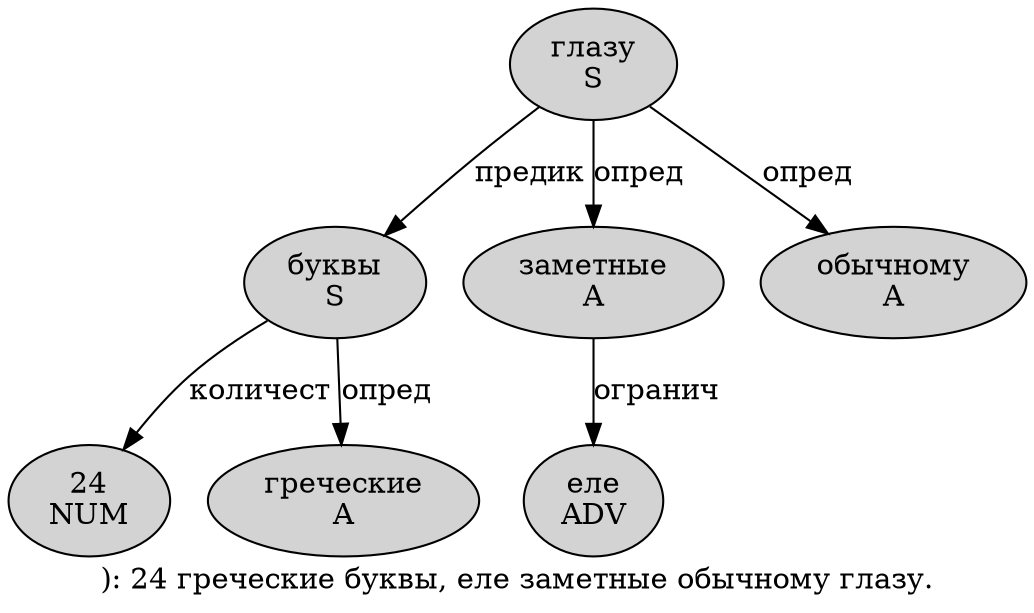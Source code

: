 digraph SENTENCE_977 {
	graph [label="): 24 греческие буквы, еле заметные обычному глазу."]
	node [style=filled]
		2 [label="24
NUM" color="" fillcolor=lightgray penwidth=1 shape=ellipse]
		3 [label="греческие
A" color="" fillcolor=lightgray penwidth=1 shape=ellipse]
		4 [label="буквы
S" color="" fillcolor=lightgray penwidth=1 shape=ellipse]
		6 [label="еле
ADV" color="" fillcolor=lightgray penwidth=1 shape=ellipse]
		7 [label="заметные
A" color="" fillcolor=lightgray penwidth=1 shape=ellipse]
		8 [label="обычному
A" color="" fillcolor=lightgray penwidth=1 shape=ellipse]
		9 [label="глазу
S" color="" fillcolor=lightgray penwidth=1 shape=ellipse]
			9 -> 4 [label="предик"]
			9 -> 7 [label="опред"]
			9 -> 8 [label="опред"]
			4 -> 2 [label="количест"]
			4 -> 3 [label="опред"]
			7 -> 6 [label="огранич"]
}